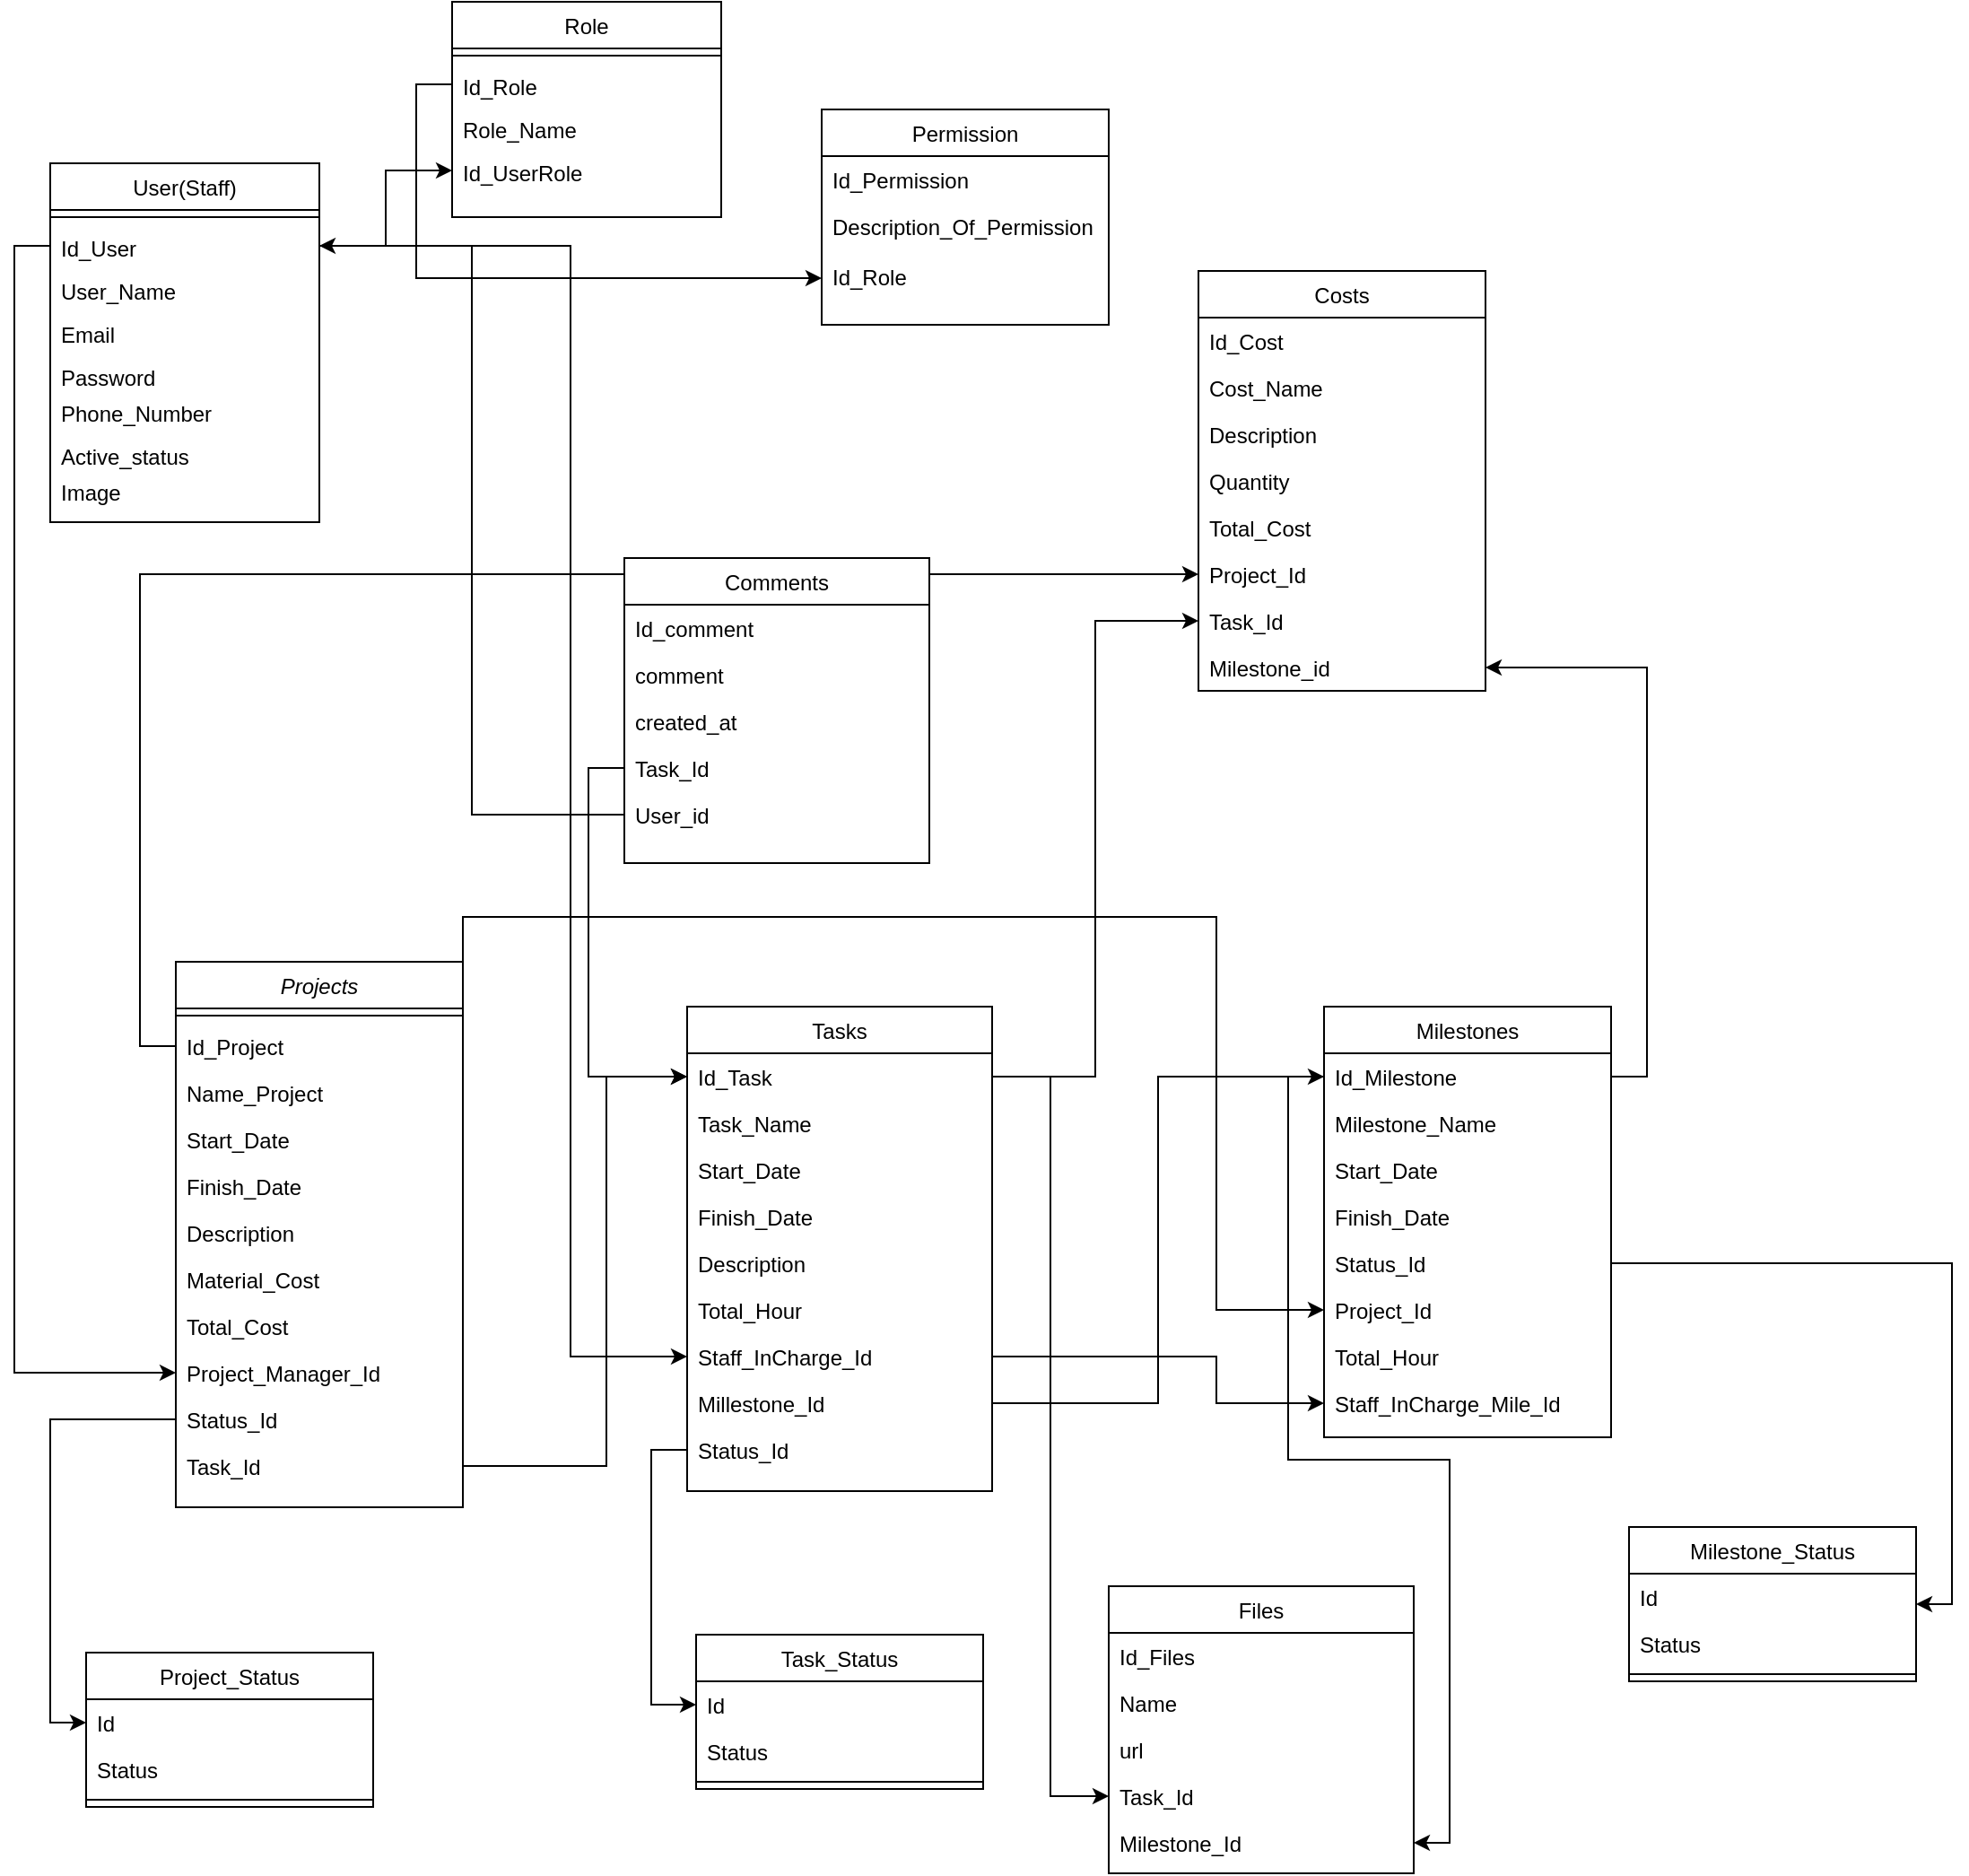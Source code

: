 <mxfile version="20.8.20" type="github">
  <diagram id="C5RBs43oDa-KdzZeNtuy" name="Page-1">
    <mxGraphModel dx="1468" dy="958" grid="1" gridSize="10" guides="1" tooltips="1" connect="1" arrows="1" fold="1" page="1" pageScale="1" pageWidth="827" pageHeight="1169" math="0" shadow="0">
      <root>
        <mxCell id="WIyWlLk6GJQsqaUBKTNV-0" />
        <mxCell id="WIyWlLk6GJQsqaUBKTNV-1" parent="WIyWlLk6GJQsqaUBKTNV-0" />
        <mxCell id="zkfFHV4jXpPFQw0GAbJ--0" value="Projects" style="swimlane;fontStyle=2;align=center;verticalAlign=top;childLayout=stackLayout;horizontal=1;startSize=26;horizontalStack=0;resizeParent=1;resizeLast=0;collapsible=1;marginBottom=0;rounded=0;shadow=0;strokeWidth=1;" parent="WIyWlLk6GJQsqaUBKTNV-1" vertex="1">
          <mxGeometry x="110" y="585" width="160" height="304" as="geometry">
            <mxRectangle x="230" y="140" width="160" height="26" as="alternateBounds" />
          </mxGeometry>
        </mxCell>
        <mxCell id="zkfFHV4jXpPFQw0GAbJ--4" value="" style="line;html=1;strokeWidth=1;align=left;verticalAlign=middle;spacingTop=-1;spacingLeft=3;spacingRight=3;rotatable=0;labelPosition=right;points=[];portConstraint=eastwest;" parent="zkfFHV4jXpPFQw0GAbJ--0" vertex="1">
          <mxGeometry y="26" width="160" height="8" as="geometry" />
        </mxCell>
        <mxCell id="zkfFHV4jXpPFQw0GAbJ--5" value="Id_Project&#xa;" style="text;align=left;verticalAlign=top;spacingLeft=4;spacingRight=4;overflow=hidden;rotatable=0;points=[[0,0.5],[1,0.5]];portConstraint=eastwest;" parent="zkfFHV4jXpPFQw0GAbJ--0" vertex="1">
          <mxGeometry y="34" width="160" height="26" as="geometry" />
        </mxCell>
        <mxCell id="kWdFiJYXS9RgGYIFdmxV-0" value="Name_Project" style="text;align=left;verticalAlign=top;spacingLeft=4;spacingRight=4;overflow=hidden;rotatable=0;points=[[0,0.5],[1,0.5]];portConstraint=eastwest;" vertex="1" parent="zkfFHV4jXpPFQw0GAbJ--0">
          <mxGeometry y="60" width="160" height="26" as="geometry" />
        </mxCell>
        <mxCell id="kWdFiJYXS9RgGYIFdmxV-1" value="Start_Date" style="text;align=left;verticalAlign=top;spacingLeft=4;spacingRight=4;overflow=hidden;rotatable=0;points=[[0,0.5],[1,0.5]];portConstraint=eastwest;" vertex="1" parent="zkfFHV4jXpPFQw0GAbJ--0">
          <mxGeometry y="86" width="160" height="26" as="geometry" />
        </mxCell>
        <mxCell id="kWdFiJYXS9RgGYIFdmxV-4" value="Finish_Date" style="text;align=left;verticalAlign=top;spacingLeft=4;spacingRight=4;overflow=hidden;rotatable=0;points=[[0,0.5],[1,0.5]];portConstraint=eastwest;" vertex="1" parent="zkfFHV4jXpPFQw0GAbJ--0">
          <mxGeometry y="112" width="160" height="26" as="geometry" />
        </mxCell>
        <mxCell id="kWdFiJYXS9RgGYIFdmxV-20" value="Description&#xa;" style="text;align=left;verticalAlign=top;spacingLeft=4;spacingRight=4;overflow=hidden;rotatable=0;points=[[0,0.5],[1,0.5]];portConstraint=eastwest;" vertex="1" parent="zkfFHV4jXpPFQw0GAbJ--0">
          <mxGeometry y="138" width="160" height="26" as="geometry" />
        </mxCell>
        <mxCell id="kWdFiJYXS9RgGYIFdmxV-53" value="Material_Cost" style="text;align=left;verticalAlign=top;spacingLeft=4;spacingRight=4;overflow=hidden;rotatable=0;points=[[0,0.5],[1,0.5]];portConstraint=eastwest;" vertex="1" parent="zkfFHV4jXpPFQw0GAbJ--0">
          <mxGeometry y="164" width="160" height="26" as="geometry" />
        </mxCell>
        <mxCell id="kWdFiJYXS9RgGYIFdmxV-47" value="Total_Cost" style="text;align=left;verticalAlign=top;spacingLeft=4;spacingRight=4;overflow=hidden;rotatable=0;points=[[0,0.5],[1,0.5]];portConstraint=eastwest;" vertex="1" parent="zkfFHV4jXpPFQw0GAbJ--0">
          <mxGeometry y="190" width="160" height="26" as="geometry" />
        </mxCell>
        <mxCell id="kWdFiJYXS9RgGYIFdmxV-3" value="Project_Manager_Id&#xa;" style="text;align=left;verticalAlign=top;spacingLeft=4;spacingRight=4;overflow=hidden;rotatable=0;points=[[0,0.5],[1,0.5]];portConstraint=eastwest;" vertex="1" parent="zkfFHV4jXpPFQw0GAbJ--0">
          <mxGeometry y="216" width="160" height="26" as="geometry" />
        </mxCell>
        <mxCell id="kWdFiJYXS9RgGYIFdmxV-11" value="Status_Id" style="text;align=left;verticalAlign=top;spacingLeft=4;spacingRight=4;overflow=hidden;rotatable=0;points=[[0,0.5],[1,0.5]];portConstraint=eastwest;" vertex="1" parent="zkfFHV4jXpPFQw0GAbJ--0">
          <mxGeometry y="242" width="160" height="26" as="geometry" />
        </mxCell>
        <mxCell id="kWdFiJYXS9RgGYIFdmxV-18" value="Task_Id" style="text;align=left;verticalAlign=top;spacingLeft=4;spacingRight=4;overflow=hidden;rotatable=0;points=[[0,0.5],[1,0.5]];portConstraint=eastwest;" vertex="1" parent="zkfFHV4jXpPFQw0GAbJ--0">
          <mxGeometry y="268" width="160" height="26" as="geometry" />
        </mxCell>
        <mxCell id="zkfFHV4jXpPFQw0GAbJ--13" value="User(Staff)&#xa;" style="swimlane;fontStyle=0;align=center;verticalAlign=top;childLayout=stackLayout;horizontal=1;startSize=26;horizontalStack=0;resizeParent=1;resizeLast=0;collapsible=1;marginBottom=0;rounded=0;shadow=0;strokeWidth=1;" parent="WIyWlLk6GJQsqaUBKTNV-1" vertex="1">
          <mxGeometry x="40" y="140" width="150" height="200" as="geometry">
            <mxRectangle x="340" y="380" width="170" height="26" as="alternateBounds" />
          </mxGeometry>
        </mxCell>
        <mxCell id="zkfFHV4jXpPFQw0GAbJ--15" value="" style="line;html=1;strokeWidth=1;align=left;verticalAlign=middle;spacingTop=-1;spacingLeft=3;spacingRight=3;rotatable=0;labelPosition=right;points=[];portConstraint=eastwest;" parent="zkfFHV4jXpPFQw0GAbJ--13" vertex="1">
          <mxGeometry y="26" width="150" height="8" as="geometry" />
        </mxCell>
        <mxCell id="zkfFHV4jXpPFQw0GAbJ--14" value="Id_User" style="text;align=left;verticalAlign=top;spacingLeft=4;spacingRight=4;overflow=hidden;rotatable=0;points=[[0,0.5],[1,0.5]];portConstraint=eastwest;" parent="zkfFHV4jXpPFQw0GAbJ--13" vertex="1">
          <mxGeometry y="34" width="150" height="24" as="geometry" />
        </mxCell>
        <mxCell id="kWdFiJYXS9RgGYIFdmxV-13" value="User_Name" style="text;align=left;verticalAlign=top;spacingLeft=4;spacingRight=4;overflow=hidden;rotatable=0;points=[[0,0.5],[1,0.5]];portConstraint=eastwest;" vertex="1" parent="zkfFHV4jXpPFQw0GAbJ--13">
          <mxGeometry y="58" width="150" height="24" as="geometry" />
        </mxCell>
        <mxCell id="kWdFiJYXS9RgGYIFdmxV-14" value="Email" style="text;align=left;verticalAlign=top;spacingLeft=4;spacingRight=4;overflow=hidden;rotatable=0;points=[[0,0.5],[1,0.5]];portConstraint=eastwest;" vertex="1" parent="zkfFHV4jXpPFQw0GAbJ--13">
          <mxGeometry y="82" width="150" height="24" as="geometry" />
        </mxCell>
        <mxCell id="kWdFiJYXS9RgGYIFdmxV-46" value="Password&#xa;" style="text;align=left;verticalAlign=top;spacingLeft=4;spacingRight=4;overflow=hidden;rotatable=0;points=[[0,0.5],[1,0.5]];portConstraint=eastwest;" vertex="1" parent="zkfFHV4jXpPFQw0GAbJ--13">
          <mxGeometry y="106" width="150" height="20" as="geometry" />
        </mxCell>
        <mxCell id="kWdFiJYXS9RgGYIFdmxV-15" value="Phone_Number&#xa;" style="text;align=left;verticalAlign=top;spacingLeft=4;spacingRight=4;overflow=hidden;rotatable=0;points=[[0,0.5],[1,0.5]];portConstraint=eastwest;" vertex="1" parent="zkfFHV4jXpPFQw0GAbJ--13">
          <mxGeometry y="126" width="150" height="24" as="geometry" />
        </mxCell>
        <mxCell id="kWdFiJYXS9RgGYIFdmxV-23" value="Active_status&#xa;" style="text;align=left;verticalAlign=top;spacingLeft=4;spacingRight=4;overflow=hidden;rotatable=0;points=[[0,0.5],[1,0.5]];portConstraint=eastwest;" vertex="1" parent="zkfFHV4jXpPFQw0GAbJ--13">
          <mxGeometry y="150" width="150" height="20" as="geometry" />
        </mxCell>
        <mxCell id="kWdFiJYXS9RgGYIFdmxV-45" value="Image" style="text;align=left;verticalAlign=top;spacingLeft=4;spacingRight=4;overflow=hidden;rotatable=0;points=[[0,0.5],[1,0.5]];portConstraint=eastwest;" vertex="1" parent="zkfFHV4jXpPFQw0GAbJ--13">
          <mxGeometry y="170" width="150" height="20" as="geometry" />
        </mxCell>
        <mxCell id="zkfFHV4jXpPFQw0GAbJ--17" value="Tasks&#xa;" style="swimlane;fontStyle=0;align=center;verticalAlign=top;childLayout=stackLayout;horizontal=1;startSize=26;horizontalStack=0;resizeParent=1;resizeLast=0;collapsible=1;marginBottom=0;rounded=0;shadow=0;strokeWidth=1;" parent="WIyWlLk6GJQsqaUBKTNV-1" vertex="1">
          <mxGeometry x="395" y="610" width="170" height="270" as="geometry">
            <mxRectangle x="550" y="140" width="160" height="26" as="alternateBounds" />
          </mxGeometry>
        </mxCell>
        <mxCell id="zkfFHV4jXpPFQw0GAbJ--18" value="Id_Task&#xa;" style="text;align=left;verticalAlign=top;spacingLeft=4;spacingRight=4;overflow=hidden;rotatable=0;points=[[0,0.5],[1,0.5]];portConstraint=eastwest;" parent="zkfFHV4jXpPFQw0GAbJ--17" vertex="1">
          <mxGeometry y="26" width="170" height="26" as="geometry" />
        </mxCell>
        <mxCell id="zkfFHV4jXpPFQw0GAbJ--19" value="Task_Name" style="text;align=left;verticalAlign=top;spacingLeft=4;spacingRight=4;overflow=hidden;rotatable=0;points=[[0,0.5],[1,0.5]];portConstraint=eastwest;rounded=0;shadow=0;html=0;" parent="zkfFHV4jXpPFQw0GAbJ--17" vertex="1">
          <mxGeometry y="52" width="170" height="26" as="geometry" />
        </mxCell>
        <mxCell id="zkfFHV4jXpPFQw0GAbJ--24" value="Start_Date" style="text;align=left;verticalAlign=top;spacingLeft=4;spacingRight=4;overflow=hidden;rotatable=0;points=[[0,0.5],[1,0.5]];portConstraint=eastwest;" parent="zkfFHV4jXpPFQw0GAbJ--17" vertex="1">
          <mxGeometry y="78" width="170" height="26" as="geometry" />
        </mxCell>
        <mxCell id="zkfFHV4jXpPFQw0GAbJ--25" value="Finish_Date" style="text;align=left;verticalAlign=top;spacingLeft=4;spacingRight=4;overflow=hidden;rotatable=0;points=[[0,0.5],[1,0.5]];portConstraint=eastwest;" parent="zkfFHV4jXpPFQw0GAbJ--17" vertex="1">
          <mxGeometry y="104" width="170" height="26" as="geometry" />
        </mxCell>
        <mxCell id="kWdFiJYXS9RgGYIFdmxV-19" value="Description&#xa;" style="text;align=left;verticalAlign=top;spacingLeft=4;spacingRight=4;overflow=hidden;rotatable=0;points=[[0,0.5],[1,0.5]];portConstraint=eastwest;" vertex="1" parent="zkfFHV4jXpPFQw0GAbJ--17">
          <mxGeometry y="130" width="170" height="26" as="geometry" />
        </mxCell>
        <mxCell id="kWdFiJYXS9RgGYIFdmxV-51" value="Total_Hour" style="text;align=left;verticalAlign=top;spacingLeft=4;spacingRight=4;overflow=hidden;rotatable=0;points=[[0,0.5],[1,0.5]];portConstraint=eastwest;" vertex="1" parent="zkfFHV4jXpPFQw0GAbJ--17">
          <mxGeometry y="156" width="170" height="26" as="geometry" />
        </mxCell>
        <mxCell id="zkfFHV4jXpPFQw0GAbJ--22" value="Staff_InCharge_Id" style="text;align=left;verticalAlign=top;spacingLeft=4;spacingRight=4;overflow=hidden;rotatable=0;points=[[0,0.5],[1,0.5]];portConstraint=eastwest;rounded=0;shadow=0;html=0;" parent="zkfFHV4jXpPFQw0GAbJ--17" vertex="1">
          <mxGeometry y="182" width="170" height="26" as="geometry" />
        </mxCell>
        <mxCell id="kWdFiJYXS9RgGYIFdmxV-22" value="Millestone_Id" style="text;align=left;verticalAlign=top;spacingLeft=4;spacingRight=4;overflow=hidden;rotatable=0;points=[[0,0.5],[1,0.5]];portConstraint=eastwest;" vertex="1" parent="zkfFHV4jXpPFQw0GAbJ--17">
          <mxGeometry y="208" width="170" height="26" as="geometry" />
        </mxCell>
        <mxCell id="zkfFHV4jXpPFQw0GAbJ--21" value="Status_Id" style="text;align=left;verticalAlign=top;spacingLeft=4;spacingRight=4;overflow=hidden;rotatable=0;points=[[0,0.5],[1,0.5]];portConstraint=eastwest;rounded=0;shadow=0;html=0;" parent="zkfFHV4jXpPFQw0GAbJ--17" vertex="1">
          <mxGeometry y="234" width="170" height="26" as="geometry" />
        </mxCell>
        <mxCell id="kWdFiJYXS9RgGYIFdmxV-5" value="Project_Status" style="swimlane;fontStyle=0;align=center;verticalAlign=top;childLayout=stackLayout;horizontal=1;startSize=26;horizontalStack=0;resizeParent=1;resizeLast=0;collapsible=1;marginBottom=0;rounded=0;shadow=0;strokeWidth=1;" vertex="1" parent="WIyWlLk6GJQsqaUBKTNV-1">
          <mxGeometry x="60" y="970" width="160" height="86" as="geometry">
            <mxRectangle x="130" y="380" width="160" height="26" as="alternateBounds" />
          </mxGeometry>
        </mxCell>
        <mxCell id="kWdFiJYXS9RgGYIFdmxV-6" value="Id" style="text;align=left;verticalAlign=top;spacingLeft=4;spacingRight=4;overflow=hidden;rotatable=0;points=[[0,0.5],[1,0.5]];portConstraint=eastwest;" vertex="1" parent="kWdFiJYXS9RgGYIFdmxV-5">
          <mxGeometry y="26" width="160" height="26" as="geometry" />
        </mxCell>
        <mxCell id="kWdFiJYXS9RgGYIFdmxV-7" value="Status" style="text;align=left;verticalAlign=top;spacingLeft=4;spacingRight=4;overflow=hidden;rotatable=0;points=[[0,0.5],[1,0.5]];portConstraint=eastwest;rounded=0;shadow=0;html=0;" vertex="1" parent="kWdFiJYXS9RgGYIFdmxV-5">
          <mxGeometry y="52" width="160" height="26" as="geometry" />
        </mxCell>
        <mxCell id="kWdFiJYXS9RgGYIFdmxV-8" value="" style="line;html=1;strokeWidth=1;align=left;verticalAlign=middle;spacingTop=-1;spacingLeft=3;spacingRight=3;rotatable=0;labelPosition=right;points=[];portConstraint=eastwest;" vertex="1" parent="kWdFiJYXS9RgGYIFdmxV-5">
          <mxGeometry y="78" width="160" height="8" as="geometry" />
        </mxCell>
        <mxCell id="kWdFiJYXS9RgGYIFdmxV-24" value="Role" style="swimlane;fontStyle=0;align=center;verticalAlign=top;childLayout=stackLayout;horizontal=1;startSize=26;horizontalStack=0;resizeParent=1;resizeLast=0;collapsible=1;marginBottom=0;rounded=0;shadow=0;strokeWidth=1;" vertex="1" parent="WIyWlLk6GJQsqaUBKTNV-1">
          <mxGeometry x="264" y="50" width="150" height="120" as="geometry">
            <mxRectangle x="340" y="380" width="170" height="26" as="alternateBounds" />
          </mxGeometry>
        </mxCell>
        <mxCell id="kWdFiJYXS9RgGYIFdmxV-25" value="" style="line;html=1;strokeWidth=1;align=left;verticalAlign=middle;spacingTop=-1;spacingLeft=3;spacingRight=3;rotatable=0;labelPosition=right;points=[];portConstraint=eastwest;" vertex="1" parent="kWdFiJYXS9RgGYIFdmxV-24">
          <mxGeometry y="26" width="150" height="8" as="geometry" />
        </mxCell>
        <mxCell id="kWdFiJYXS9RgGYIFdmxV-26" value="Id_Role" style="text;align=left;verticalAlign=top;spacingLeft=4;spacingRight=4;overflow=hidden;rotatable=0;points=[[0,0.5],[1,0.5]];portConstraint=eastwest;" vertex="1" parent="kWdFiJYXS9RgGYIFdmxV-24">
          <mxGeometry y="34" width="150" height="24" as="geometry" />
        </mxCell>
        <mxCell id="kWdFiJYXS9RgGYIFdmxV-27" value="Role_Name" style="text;align=left;verticalAlign=top;spacingLeft=4;spacingRight=4;overflow=hidden;rotatable=0;points=[[0,0.5],[1,0.5]];portConstraint=eastwest;" vertex="1" parent="kWdFiJYXS9RgGYIFdmxV-24">
          <mxGeometry y="58" width="150" height="24" as="geometry" />
        </mxCell>
        <mxCell id="kWdFiJYXS9RgGYIFdmxV-28" value="Id_UserRole" style="text;align=left;verticalAlign=top;spacingLeft=4;spacingRight=4;overflow=hidden;rotatable=0;points=[[0,0.5],[1,0.5]];portConstraint=eastwest;" vertex="1" parent="kWdFiJYXS9RgGYIFdmxV-24">
          <mxGeometry y="82" width="150" height="24" as="geometry" />
        </mxCell>
        <mxCell id="kWdFiJYXS9RgGYIFdmxV-39" value="Permission" style="swimlane;fontStyle=0;align=center;verticalAlign=top;childLayout=stackLayout;horizontal=1;startSize=26;horizontalStack=0;resizeParent=1;resizeLast=0;collapsible=1;marginBottom=0;rounded=0;shadow=0;strokeWidth=1;" vertex="1" parent="WIyWlLk6GJQsqaUBKTNV-1">
          <mxGeometry x="470" y="110" width="160" height="120" as="geometry">
            <mxRectangle x="130" y="380" width="160" height="26" as="alternateBounds" />
          </mxGeometry>
        </mxCell>
        <mxCell id="kWdFiJYXS9RgGYIFdmxV-40" value="Id_Permission" style="text;align=left;verticalAlign=top;spacingLeft=4;spacingRight=4;overflow=hidden;rotatable=0;points=[[0,0.5],[1,0.5]];portConstraint=eastwest;" vertex="1" parent="kWdFiJYXS9RgGYIFdmxV-39">
          <mxGeometry y="26" width="160" height="26" as="geometry" />
        </mxCell>
        <mxCell id="kWdFiJYXS9RgGYIFdmxV-41" value="Description_Of_Permission" style="text;align=left;verticalAlign=top;spacingLeft=4;spacingRight=4;overflow=hidden;rotatable=0;points=[[0,0.5],[1,0.5]];portConstraint=eastwest;rounded=0;shadow=0;html=0;" vertex="1" parent="kWdFiJYXS9RgGYIFdmxV-39">
          <mxGeometry y="52" width="160" height="28" as="geometry" />
        </mxCell>
        <mxCell id="kWdFiJYXS9RgGYIFdmxV-43" value="Id_Role&#xa;" style="text;align=left;verticalAlign=top;spacingLeft=4;spacingRight=4;overflow=hidden;rotatable=0;points=[[0,0.5],[1,0.5]];portConstraint=eastwest;rounded=0;shadow=0;html=0;" vertex="1" parent="kWdFiJYXS9RgGYIFdmxV-39">
          <mxGeometry y="80" width="160" height="28" as="geometry" />
        </mxCell>
        <mxCell id="kWdFiJYXS9RgGYIFdmxV-54" value="Milestones" style="swimlane;fontStyle=0;align=center;verticalAlign=top;childLayout=stackLayout;horizontal=1;startSize=26;horizontalStack=0;resizeParent=1;resizeLast=0;collapsible=1;marginBottom=0;rounded=0;shadow=0;strokeWidth=1;" vertex="1" parent="WIyWlLk6GJQsqaUBKTNV-1">
          <mxGeometry x="750" y="610" width="160" height="240" as="geometry">
            <mxRectangle x="130" y="380" width="160" height="26" as="alternateBounds" />
          </mxGeometry>
        </mxCell>
        <mxCell id="kWdFiJYXS9RgGYIFdmxV-55" value="Id_Milestone" style="text;align=left;verticalAlign=top;spacingLeft=4;spacingRight=4;overflow=hidden;rotatable=0;points=[[0,0.5],[1,0.5]];portConstraint=eastwest;" vertex="1" parent="kWdFiJYXS9RgGYIFdmxV-54">
          <mxGeometry y="26" width="160" height="26" as="geometry" />
        </mxCell>
        <mxCell id="kWdFiJYXS9RgGYIFdmxV-56" value="Milestone_Name" style="text;align=left;verticalAlign=top;spacingLeft=4;spacingRight=4;overflow=hidden;rotatable=0;points=[[0,0.5],[1,0.5]];portConstraint=eastwest;rounded=0;shadow=0;html=0;" vertex="1" parent="kWdFiJYXS9RgGYIFdmxV-54">
          <mxGeometry y="52" width="160" height="26" as="geometry" />
        </mxCell>
        <mxCell id="kWdFiJYXS9RgGYIFdmxV-58" value="Start_Date" style="text;align=left;verticalAlign=top;spacingLeft=4;spacingRight=4;overflow=hidden;rotatable=0;points=[[0,0.5],[1,0.5]];portConstraint=eastwest;rounded=0;shadow=0;html=0;" vertex="1" parent="kWdFiJYXS9RgGYIFdmxV-54">
          <mxGeometry y="78" width="160" height="26" as="geometry" />
        </mxCell>
        <mxCell id="kWdFiJYXS9RgGYIFdmxV-60" value="Finish_Date" style="text;align=left;verticalAlign=top;spacingLeft=4;spacingRight=4;overflow=hidden;rotatable=0;points=[[0,0.5],[1,0.5]];portConstraint=eastwest;rounded=0;shadow=0;html=0;" vertex="1" parent="kWdFiJYXS9RgGYIFdmxV-54">
          <mxGeometry y="104" width="160" height="26" as="geometry" />
        </mxCell>
        <mxCell id="kWdFiJYXS9RgGYIFdmxV-61" value="Status_Id" style="text;align=left;verticalAlign=top;spacingLeft=4;spacingRight=4;overflow=hidden;rotatable=0;points=[[0,0.5],[1,0.5]];portConstraint=eastwest;rounded=0;shadow=0;html=0;" vertex="1" parent="kWdFiJYXS9RgGYIFdmxV-54">
          <mxGeometry y="130" width="160" height="26" as="geometry" />
        </mxCell>
        <mxCell id="kWdFiJYXS9RgGYIFdmxV-62" value="Project_Id" style="text;align=left;verticalAlign=top;spacingLeft=4;spacingRight=4;overflow=hidden;rotatable=0;points=[[0,0.5],[1,0.5]];portConstraint=eastwest;rounded=0;shadow=0;html=0;" vertex="1" parent="kWdFiJYXS9RgGYIFdmxV-54">
          <mxGeometry y="156" width="160" height="26" as="geometry" />
        </mxCell>
        <mxCell id="kWdFiJYXS9RgGYIFdmxV-63" value="Total_Hour" style="text;align=left;verticalAlign=top;spacingLeft=4;spacingRight=4;overflow=hidden;rotatable=0;points=[[0,0.5],[1,0.5]];portConstraint=eastwest;rounded=0;shadow=0;html=0;" vertex="1" parent="kWdFiJYXS9RgGYIFdmxV-54">
          <mxGeometry y="182" width="160" height="26" as="geometry" />
        </mxCell>
        <mxCell id="kWdFiJYXS9RgGYIFdmxV-95" value="Staff_InCharge_Mile_Id" style="text;align=left;verticalAlign=top;spacingLeft=4;spacingRight=4;overflow=hidden;rotatable=0;points=[[0,0.5],[1,0.5]];portConstraint=eastwest;rounded=0;shadow=0;html=0;" vertex="1" parent="kWdFiJYXS9RgGYIFdmxV-54">
          <mxGeometry y="208" width="160" height="26" as="geometry" />
        </mxCell>
        <mxCell id="kWdFiJYXS9RgGYIFdmxV-65" value="Costs" style="swimlane;fontStyle=0;align=center;verticalAlign=top;childLayout=stackLayout;horizontal=1;startSize=26;horizontalStack=0;resizeParent=1;resizeLast=0;collapsible=1;marginBottom=0;rounded=0;shadow=0;strokeWidth=1;" vertex="1" parent="WIyWlLk6GJQsqaUBKTNV-1">
          <mxGeometry x="680" y="200" width="160" height="234" as="geometry">
            <mxRectangle x="130" y="380" width="160" height="26" as="alternateBounds" />
          </mxGeometry>
        </mxCell>
        <mxCell id="kWdFiJYXS9RgGYIFdmxV-66" value="Id_Cost" style="text;align=left;verticalAlign=top;spacingLeft=4;spacingRight=4;overflow=hidden;rotatable=0;points=[[0,0.5],[1,0.5]];portConstraint=eastwest;" vertex="1" parent="kWdFiJYXS9RgGYIFdmxV-65">
          <mxGeometry y="26" width="160" height="26" as="geometry" />
        </mxCell>
        <mxCell id="kWdFiJYXS9RgGYIFdmxV-67" value="Cost_Name" style="text;align=left;verticalAlign=top;spacingLeft=4;spacingRight=4;overflow=hidden;rotatable=0;points=[[0,0.5],[1,0.5]];portConstraint=eastwest;rounded=0;shadow=0;html=0;" vertex="1" parent="kWdFiJYXS9RgGYIFdmxV-65">
          <mxGeometry y="52" width="160" height="26" as="geometry" />
        </mxCell>
        <mxCell id="kWdFiJYXS9RgGYIFdmxV-68" value="Description" style="text;align=left;verticalAlign=top;spacingLeft=4;spacingRight=4;overflow=hidden;rotatable=0;points=[[0,0.5],[1,0.5]];portConstraint=eastwest;rounded=0;shadow=0;html=0;" vertex="1" parent="kWdFiJYXS9RgGYIFdmxV-65">
          <mxGeometry y="78" width="160" height="26" as="geometry" />
        </mxCell>
        <mxCell id="kWdFiJYXS9RgGYIFdmxV-69" value="Quantity" style="text;align=left;verticalAlign=top;spacingLeft=4;spacingRight=4;overflow=hidden;rotatable=0;points=[[0,0.5],[1,0.5]];portConstraint=eastwest;rounded=0;shadow=0;html=0;" vertex="1" parent="kWdFiJYXS9RgGYIFdmxV-65">
          <mxGeometry y="104" width="160" height="26" as="geometry" />
        </mxCell>
        <mxCell id="kWdFiJYXS9RgGYIFdmxV-70" value="Total_Cost" style="text;align=left;verticalAlign=top;spacingLeft=4;spacingRight=4;overflow=hidden;rotatable=0;points=[[0,0.5],[1,0.5]];portConstraint=eastwest;rounded=0;shadow=0;html=0;" vertex="1" parent="kWdFiJYXS9RgGYIFdmxV-65">
          <mxGeometry y="130" width="160" height="26" as="geometry" />
        </mxCell>
        <mxCell id="kWdFiJYXS9RgGYIFdmxV-71" value="Project_Id" style="text;align=left;verticalAlign=top;spacingLeft=4;spacingRight=4;overflow=hidden;rotatable=0;points=[[0,0.5],[1,0.5]];portConstraint=eastwest;rounded=0;shadow=0;html=0;" vertex="1" parent="kWdFiJYXS9RgGYIFdmxV-65">
          <mxGeometry y="156" width="160" height="26" as="geometry" />
        </mxCell>
        <mxCell id="kWdFiJYXS9RgGYIFdmxV-103" value="Task_Id" style="text;align=left;verticalAlign=top;spacingLeft=4;spacingRight=4;overflow=hidden;rotatable=0;points=[[0,0.5],[1,0.5]];portConstraint=eastwest;rounded=0;shadow=0;html=0;" vertex="1" parent="kWdFiJYXS9RgGYIFdmxV-65">
          <mxGeometry y="182" width="160" height="26" as="geometry" />
        </mxCell>
        <mxCell id="kWdFiJYXS9RgGYIFdmxV-72" value="Milestone_id" style="text;align=left;verticalAlign=top;spacingLeft=4;spacingRight=4;overflow=hidden;rotatable=0;points=[[0,0.5],[1,0.5]];portConstraint=eastwest;rounded=0;shadow=0;html=0;" vertex="1" parent="kWdFiJYXS9RgGYIFdmxV-65">
          <mxGeometry y="208" width="160" height="26" as="geometry" />
        </mxCell>
        <mxCell id="kWdFiJYXS9RgGYIFdmxV-79" value="Task_Status" style="swimlane;fontStyle=0;align=center;verticalAlign=top;childLayout=stackLayout;horizontal=1;startSize=26;horizontalStack=0;resizeParent=1;resizeLast=0;collapsible=1;marginBottom=0;rounded=0;shadow=0;strokeWidth=1;" vertex="1" parent="WIyWlLk6GJQsqaUBKTNV-1">
          <mxGeometry x="400" y="960" width="160" height="86" as="geometry">
            <mxRectangle x="130" y="380" width="160" height="26" as="alternateBounds" />
          </mxGeometry>
        </mxCell>
        <mxCell id="kWdFiJYXS9RgGYIFdmxV-80" value="Id" style="text;align=left;verticalAlign=top;spacingLeft=4;spacingRight=4;overflow=hidden;rotatable=0;points=[[0,0.5],[1,0.5]];portConstraint=eastwest;" vertex="1" parent="kWdFiJYXS9RgGYIFdmxV-79">
          <mxGeometry y="26" width="160" height="26" as="geometry" />
        </mxCell>
        <mxCell id="kWdFiJYXS9RgGYIFdmxV-81" value="Status" style="text;align=left;verticalAlign=top;spacingLeft=4;spacingRight=4;overflow=hidden;rotatable=0;points=[[0,0.5],[1,0.5]];portConstraint=eastwest;rounded=0;shadow=0;html=0;" vertex="1" parent="kWdFiJYXS9RgGYIFdmxV-79">
          <mxGeometry y="52" width="160" height="26" as="geometry" />
        </mxCell>
        <mxCell id="kWdFiJYXS9RgGYIFdmxV-82" value="" style="line;html=1;strokeWidth=1;align=left;verticalAlign=middle;spacingTop=-1;spacingLeft=3;spacingRight=3;rotatable=0;labelPosition=right;points=[];portConstraint=eastwest;" vertex="1" parent="kWdFiJYXS9RgGYIFdmxV-79">
          <mxGeometry y="78" width="160" height="8" as="geometry" />
        </mxCell>
        <mxCell id="kWdFiJYXS9RgGYIFdmxV-83" value="Milestone_Status" style="swimlane;fontStyle=0;align=center;verticalAlign=top;childLayout=stackLayout;horizontal=1;startSize=26;horizontalStack=0;resizeParent=1;resizeLast=0;collapsible=1;marginBottom=0;rounded=0;shadow=0;strokeWidth=1;" vertex="1" parent="WIyWlLk6GJQsqaUBKTNV-1">
          <mxGeometry x="920" y="900" width="160" height="86" as="geometry">
            <mxRectangle x="130" y="380" width="160" height="26" as="alternateBounds" />
          </mxGeometry>
        </mxCell>
        <mxCell id="kWdFiJYXS9RgGYIFdmxV-84" value="Id" style="text;align=left;verticalAlign=top;spacingLeft=4;spacingRight=4;overflow=hidden;rotatable=0;points=[[0,0.5],[1,0.5]];portConstraint=eastwest;" vertex="1" parent="kWdFiJYXS9RgGYIFdmxV-83">
          <mxGeometry y="26" width="160" height="26" as="geometry" />
        </mxCell>
        <mxCell id="kWdFiJYXS9RgGYIFdmxV-85" value="Status" style="text;align=left;verticalAlign=top;spacingLeft=4;spacingRight=4;overflow=hidden;rotatable=0;points=[[0,0.5],[1,0.5]];portConstraint=eastwest;rounded=0;shadow=0;html=0;" vertex="1" parent="kWdFiJYXS9RgGYIFdmxV-83">
          <mxGeometry y="52" width="160" height="26" as="geometry" />
        </mxCell>
        <mxCell id="kWdFiJYXS9RgGYIFdmxV-86" value="" style="line;html=1;strokeWidth=1;align=left;verticalAlign=middle;spacingTop=-1;spacingLeft=3;spacingRight=3;rotatable=0;labelPosition=right;points=[];portConstraint=eastwest;" vertex="1" parent="kWdFiJYXS9RgGYIFdmxV-83">
          <mxGeometry y="78" width="160" height="8" as="geometry" />
        </mxCell>
        <mxCell id="kWdFiJYXS9RgGYIFdmxV-88" value="" style="edgeStyle=orthogonalEdgeStyle;rounded=0;orthogonalLoop=1;jettySize=auto;html=1;" edge="1" parent="WIyWlLk6GJQsqaUBKTNV-1" source="zkfFHV4jXpPFQw0GAbJ--14" target="kWdFiJYXS9RgGYIFdmxV-28">
          <mxGeometry relative="1" as="geometry" />
        </mxCell>
        <mxCell id="kWdFiJYXS9RgGYIFdmxV-89" style="edgeStyle=orthogonalEdgeStyle;rounded=0;orthogonalLoop=1;jettySize=auto;html=1;exitX=0;exitY=0.5;exitDx=0;exitDy=0;entryX=0;entryY=0.5;entryDx=0;entryDy=0;" edge="1" parent="WIyWlLk6GJQsqaUBKTNV-1" source="kWdFiJYXS9RgGYIFdmxV-26" target="kWdFiJYXS9RgGYIFdmxV-43">
          <mxGeometry relative="1" as="geometry" />
        </mxCell>
        <mxCell id="kWdFiJYXS9RgGYIFdmxV-90" style="edgeStyle=orthogonalEdgeStyle;rounded=0;orthogonalLoop=1;jettySize=auto;html=1;exitX=0;exitY=0.5;exitDx=0;exitDy=0;entryX=0;entryY=0.5;entryDx=0;entryDy=0;" edge="1" parent="WIyWlLk6GJQsqaUBKTNV-1" source="zkfFHV4jXpPFQw0GAbJ--14" target="kWdFiJYXS9RgGYIFdmxV-3">
          <mxGeometry relative="1" as="geometry" />
        </mxCell>
        <mxCell id="kWdFiJYXS9RgGYIFdmxV-91" style="edgeStyle=orthogonalEdgeStyle;rounded=0;orthogonalLoop=1;jettySize=auto;html=1;exitX=1;exitY=0.5;exitDx=0;exitDy=0;" edge="1" parent="WIyWlLk6GJQsqaUBKTNV-1" source="zkfFHV4jXpPFQw0GAbJ--14" target="zkfFHV4jXpPFQw0GAbJ--22">
          <mxGeometry relative="1" as="geometry">
            <Array as="points">
              <mxPoint x="330" y="186" />
              <mxPoint x="330" y="805" />
            </Array>
          </mxGeometry>
        </mxCell>
        <mxCell id="kWdFiJYXS9RgGYIFdmxV-94" style="edgeStyle=orthogonalEdgeStyle;rounded=0;orthogonalLoop=1;jettySize=auto;html=1;exitX=1;exitY=0.5;exitDx=0;exitDy=0;entryX=0;entryY=0.5;entryDx=0;entryDy=0;" edge="1" parent="WIyWlLk6GJQsqaUBKTNV-1" source="kWdFiJYXS9RgGYIFdmxV-22" target="kWdFiJYXS9RgGYIFdmxV-55">
          <mxGeometry relative="1" as="geometry" />
        </mxCell>
        <mxCell id="kWdFiJYXS9RgGYIFdmxV-96" style="edgeStyle=orthogonalEdgeStyle;rounded=0;orthogonalLoop=1;jettySize=auto;html=1;exitX=1;exitY=0.5;exitDx=0;exitDy=0;entryX=0;entryY=0.5;entryDx=0;entryDy=0;" edge="1" parent="WIyWlLk6GJQsqaUBKTNV-1" source="zkfFHV4jXpPFQw0GAbJ--22" target="kWdFiJYXS9RgGYIFdmxV-95">
          <mxGeometry relative="1" as="geometry">
            <Array as="points">
              <mxPoint x="690" y="805" />
              <mxPoint x="690" y="831" />
            </Array>
          </mxGeometry>
        </mxCell>
        <mxCell id="kWdFiJYXS9RgGYIFdmxV-97" style="edgeStyle=orthogonalEdgeStyle;rounded=0;orthogonalLoop=1;jettySize=auto;html=1;exitX=0;exitY=0.5;exitDx=0;exitDy=0;entryX=0;entryY=0.5;entryDx=0;entryDy=0;" edge="1" parent="WIyWlLk6GJQsqaUBKTNV-1" source="zkfFHV4jXpPFQw0GAbJ--21" target="kWdFiJYXS9RgGYIFdmxV-80">
          <mxGeometry relative="1" as="geometry" />
        </mxCell>
        <mxCell id="kWdFiJYXS9RgGYIFdmxV-98" style="edgeStyle=orthogonalEdgeStyle;rounded=0;orthogonalLoop=1;jettySize=auto;html=1;exitX=0;exitY=0.5;exitDx=0;exitDy=0;entryX=0;entryY=0.5;entryDx=0;entryDy=0;" edge="1" parent="WIyWlLk6GJQsqaUBKTNV-1" source="kWdFiJYXS9RgGYIFdmxV-11" target="kWdFiJYXS9RgGYIFdmxV-6">
          <mxGeometry relative="1" as="geometry" />
        </mxCell>
        <mxCell id="kWdFiJYXS9RgGYIFdmxV-100" style="edgeStyle=orthogonalEdgeStyle;rounded=0;orthogonalLoop=1;jettySize=auto;html=1;exitX=1;exitY=0.5;exitDx=0;exitDy=0;entryX=0;entryY=0.5;entryDx=0;entryDy=0;" edge="1" parent="WIyWlLk6GJQsqaUBKTNV-1" source="kWdFiJYXS9RgGYIFdmxV-18" target="zkfFHV4jXpPFQw0GAbJ--18">
          <mxGeometry relative="1" as="geometry">
            <Array as="points">
              <mxPoint x="350" y="866" />
              <mxPoint x="350" y="649" />
            </Array>
          </mxGeometry>
        </mxCell>
        <mxCell id="kWdFiJYXS9RgGYIFdmxV-101" style="edgeStyle=orthogonalEdgeStyle;rounded=0;orthogonalLoop=1;jettySize=auto;html=1;exitX=1;exitY=0.5;exitDx=0;exitDy=0;entryX=1;entryY=0.5;entryDx=0;entryDy=0;" edge="1" parent="WIyWlLk6GJQsqaUBKTNV-1" source="kWdFiJYXS9RgGYIFdmxV-61" target="kWdFiJYXS9RgGYIFdmxV-83">
          <mxGeometry relative="1" as="geometry" />
        </mxCell>
        <mxCell id="kWdFiJYXS9RgGYIFdmxV-102" style="edgeStyle=orthogonalEdgeStyle;rounded=0;orthogonalLoop=1;jettySize=auto;html=1;exitX=1;exitY=0.5;exitDx=0;exitDy=0;entryX=0;entryY=0.5;entryDx=0;entryDy=0;" edge="1" parent="WIyWlLk6GJQsqaUBKTNV-1" source="zkfFHV4jXpPFQw0GAbJ--5" target="kWdFiJYXS9RgGYIFdmxV-62">
          <mxGeometry relative="1" as="geometry">
            <Array as="points">
              <mxPoint x="270" y="560" />
              <mxPoint x="690" y="560" />
              <mxPoint x="690" y="779" />
            </Array>
          </mxGeometry>
        </mxCell>
        <mxCell id="kWdFiJYXS9RgGYIFdmxV-104" style="edgeStyle=orthogonalEdgeStyle;rounded=0;orthogonalLoop=1;jettySize=auto;html=1;exitX=0;exitY=0.5;exitDx=0;exitDy=0;entryX=0;entryY=0.5;entryDx=0;entryDy=0;" edge="1" parent="WIyWlLk6GJQsqaUBKTNV-1" source="zkfFHV4jXpPFQw0GAbJ--5" target="kWdFiJYXS9RgGYIFdmxV-71">
          <mxGeometry relative="1" as="geometry" />
        </mxCell>
        <mxCell id="kWdFiJYXS9RgGYIFdmxV-105" style="edgeStyle=orthogonalEdgeStyle;rounded=0;orthogonalLoop=1;jettySize=auto;html=1;exitX=1;exitY=0.5;exitDx=0;exitDy=0;entryX=0;entryY=0.5;entryDx=0;entryDy=0;" edge="1" parent="WIyWlLk6GJQsqaUBKTNV-1" source="zkfFHV4jXpPFQw0GAbJ--18" target="kWdFiJYXS9RgGYIFdmxV-103">
          <mxGeometry relative="1" as="geometry" />
        </mxCell>
        <mxCell id="kWdFiJYXS9RgGYIFdmxV-106" style="edgeStyle=orthogonalEdgeStyle;rounded=0;orthogonalLoop=1;jettySize=auto;html=1;exitX=1;exitY=0.5;exitDx=0;exitDy=0;entryX=1;entryY=0.5;entryDx=0;entryDy=0;" edge="1" parent="WIyWlLk6GJQsqaUBKTNV-1" source="kWdFiJYXS9RgGYIFdmxV-55" target="kWdFiJYXS9RgGYIFdmxV-72">
          <mxGeometry relative="1" as="geometry" />
        </mxCell>
        <mxCell id="kWdFiJYXS9RgGYIFdmxV-107" value="Comments" style="swimlane;fontStyle=0;align=center;verticalAlign=top;childLayout=stackLayout;horizontal=1;startSize=26;horizontalStack=0;resizeParent=1;resizeLast=0;collapsible=1;marginBottom=0;rounded=0;shadow=0;strokeWidth=1;" vertex="1" parent="WIyWlLk6GJQsqaUBKTNV-1">
          <mxGeometry x="360" y="360" width="170" height="170" as="geometry">
            <mxRectangle x="130" y="380" width="160" height="26" as="alternateBounds" />
          </mxGeometry>
        </mxCell>
        <mxCell id="kWdFiJYXS9RgGYIFdmxV-108" value="Id_comment" style="text;align=left;verticalAlign=top;spacingLeft=4;spacingRight=4;overflow=hidden;rotatable=0;points=[[0,0.5],[1,0.5]];portConstraint=eastwest;" vertex="1" parent="kWdFiJYXS9RgGYIFdmxV-107">
          <mxGeometry y="26" width="170" height="26" as="geometry" />
        </mxCell>
        <mxCell id="kWdFiJYXS9RgGYIFdmxV-112" value="comment" style="text;align=left;verticalAlign=top;spacingLeft=4;spacingRight=4;overflow=hidden;rotatable=0;points=[[0,0.5],[1,0.5]];portConstraint=eastwest;rounded=0;shadow=0;html=0;" vertex="1" parent="kWdFiJYXS9RgGYIFdmxV-107">
          <mxGeometry y="52" width="170" height="26" as="geometry" />
        </mxCell>
        <mxCell id="kWdFiJYXS9RgGYIFdmxV-113" value="created_at" style="text;align=left;verticalAlign=top;spacingLeft=4;spacingRight=4;overflow=hidden;rotatable=0;points=[[0,0.5],[1,0.5]];portConstraint=eastwest;rounded=0;shadow=0;html=0;" vertex="1" parent="kWdFiJYXS9RgGYIFdmxV-107">
          <mxGeometry y="78" width="170" height="26" as="geometry" />
        </mxCell>
        <mxCell id="kWdFiJYXS9RgGYIFdmxV-109" value="Task_Id" style="text;align=left;verticalAlign=top;spacingLeft=4;spacingRight=4;overflow=hidden;rotatable=0;points=[[0,0.5],[1,0.5]];portConstraint=eastwest;rounded=0;shadow=0;html=0;" vertex="1" parent="kWdFiJYXS9RgGYIFdmxV-107">
          <mxGeometry y="104" width="170" height="26" as="geometry" />
        </mxCell>
        <mxCell id="kWdFiJYXS9RgGYIFdmxV-111" value="User_id" style="text;align=left;verticalAlign=top;spacingLeft=4;spacingRight=4;overflow=hidden;rotatable=0;points=[[0,0.5],[1,0.5]];portConstraint=eastwest;rounded=0;shadow=0;html=0;" vertex="1" parent="kWdFiJYXS9RgGYIFdmxV-107">
          <mxGeometry y="130" width="170" height="26" as="geometry" />
        </mxCell>
        <mxCell id="kWdFiJYXS9RgGYIFdmxV-114" style="edgeStyle=orthogonalEdgeStyle;rounded=0;orthogonalLoop=1;jettySize=auto;html=1;exitX=0;exitY=0.5;exitDx=0;exitDy=0;entryX=0;entryY=0.5;entryDx=0;entryDy=0;" edge="1" parent="WIyWlLk6GJQsqaUBKTNV-1" source="kWdFiJYXS9RgGYIFdmxV-109" target="zkfFHV4jXpPFQw0GAbJ--18">
          <mxGeometry relative="1" as="geometry" />
        </mxCell>
        <mxCell id="kWdFiJYXS9RgGYIFdmxV-115" style="edgeStyle=orthogonalEdgeStyle;rounded=0;orthogonalLoop=1;jettySize=auto;html=1;exitX=0;exitY=0.5;exitDx=0;exitDy=0;entryX=1;entryY=0.5;entryDx=0;entryDy=0;" edge="1" parent="WIyWlLk6GJQsqaUBKTNV-1" source="kWdFiJYXS9RgGYIFdmxV-111" target="zkfFHV4jXpPFQw0GAbJ--14">
          <mxGeometry relative="1" as="geometry" />
        </mxCell>
        <mxCell id="kWdFiJYXS9RgGYIFdmxV-116" value="Files" style="swimlane;fontStyle=0;align=center;verticalAlign=top;childLayout=stackLayout;horizontal=1;startSize=26;horizontalStack=0;resizeParent=1;resizeLast=0;collapsible=1;marginBottom=0;rounded=0;shadow=0;strokeWidth=1;" vertex="1" parent="WIyWlLk6GJQsqaUBKTNV-1">
          <mxGeometry x="630" y="933" width="170" height="160" as="geometry">
            <mxRectangle x="130" y="380" width="160" height="26" as="alternateBounds" />
          </mxGeometry>
        </mxCell>
        <mxCell id="kWdFiJYXS9RgGYIFdmxV-117" value="Id_Files" style="text;align=left;verticalAlign=top;spacingLeft=4;spacingRight=4;overflow=hidden;rotatable=0;points=[[0,0.5],[1,0.5]];portConstraint=eastwest;" vertex="1" parent="kWdFiJYXS9RgGYIFdmxV-116">
          <mxGeometry y="26" width="170" height="26" as="geometry" />
        </mxCell>
        <mxCell id="kWdFiJYXS9RgGYIFdmxV-118" value="Name" style="text;align=left;verticalAlign=top;spacingLeft=4;spacingRight=4;overflow=hidden;rotatable=0;points=[[0,0.5],[1,0.5]];portConstraint=eastwest;rounded=0;shadow=0;html=0;" vertex="1" parent="kWdFiJYXS9RgGYIFdmxV-116">
          <mxGeometry y="52" width="170" height="26" as="geometry" />
        </mxCell>
        <mxCell id="kWdFiJYXS9RgGYIFdmxV-120" value="url" style="text;align=left;verticalAlign=top;spacingLeft=4;spacingRight=4;overflow=hidden;rotatable=0;points=[[0,0.5],[1,0.5]];portConstraint=eastwest;rounded=0;shadow=0;html=0;" vertex="1" parent="kWdFiJYXS9RgGYIFdmxV-116">
          <mxGeometry y="78" width="170" height="26" as="geometry" />
        </mxCell>
        <mxCell id="kWdFiJYXS9RgGYIFdmxV-121" value="Task_Id" style="text;align=left;verticalAlign=top;spacingLeft=4;spacingRight=4;overflow=hidden;rotatable=0;points=[[0,0.5],[1,0.5]];portConstraint=eastwest;rounded=0;shadow=0;html=0;" vertex="1" parent="kWdFiJYXS9RgGYIFdmxV-116">
          <mxGeometry y="104" width="170" height="26" as="geometry" />
        </mxCell>
        <mxCell id="kWdFiJYXS9RgGYIFdmxV-123" value="Milestone_Id" style="text;align=left;verticalAlign=top;spacingLeft=4;spacingRight=4;overflow=hidden;rotatable=0;points=[[0,0.5],[1,0.5]];portConstraint=eastwest;rounded=0;shadow=0;html=0;" vertex="1" parent="kWdFiJYXS9RgGYIFdmxV-116">
          <mxGeometry y="130" width="170" height="26" as="geometry" />
        </mxCell>
        <mxCell id="kWdFiJYXS9RgGYIFdmxV-122" style="edgeStyle=orthogonalEdgeStyle;rounded=0;orthogonalLoop=1;jettySize=auto;html=1;entryX=0;entryY=0.5;entryDx=0;entryDy=0;" edge="1" parent="WIyWlLk6GJQsqaUBKTNV-1" source="zkfFHV4jXpPFQw0GAbJ--18" target="kWdFiJYXS9RgGYIFdmxV-121">
          <mxGeometry relative="1" as="geometry" />
        </mxCell>
        <mxCell id="kWdFiJYXS9RgGYIFdmxV-124" style="edgeStyle=orthogonalEdgeStyle;rounded=0;orthogonalLoop=1;jettySize=auto;html=1;entryX=1;entryY=0.5;entryDx=0;entryDy=0;" edge="1" parent="WIyWlLk6GJQsqaUBKTNV-1" source="kWdFiJYXS9RgGYIFdmxV-55" target="kWdFiJYXS9RgGYIFdmxV-123">
          <mxGeometry relative="1" as="geometry" />
        </mxCell>
      </root>
    </mxGraphModel>
  </diagram>
</mxfile>
